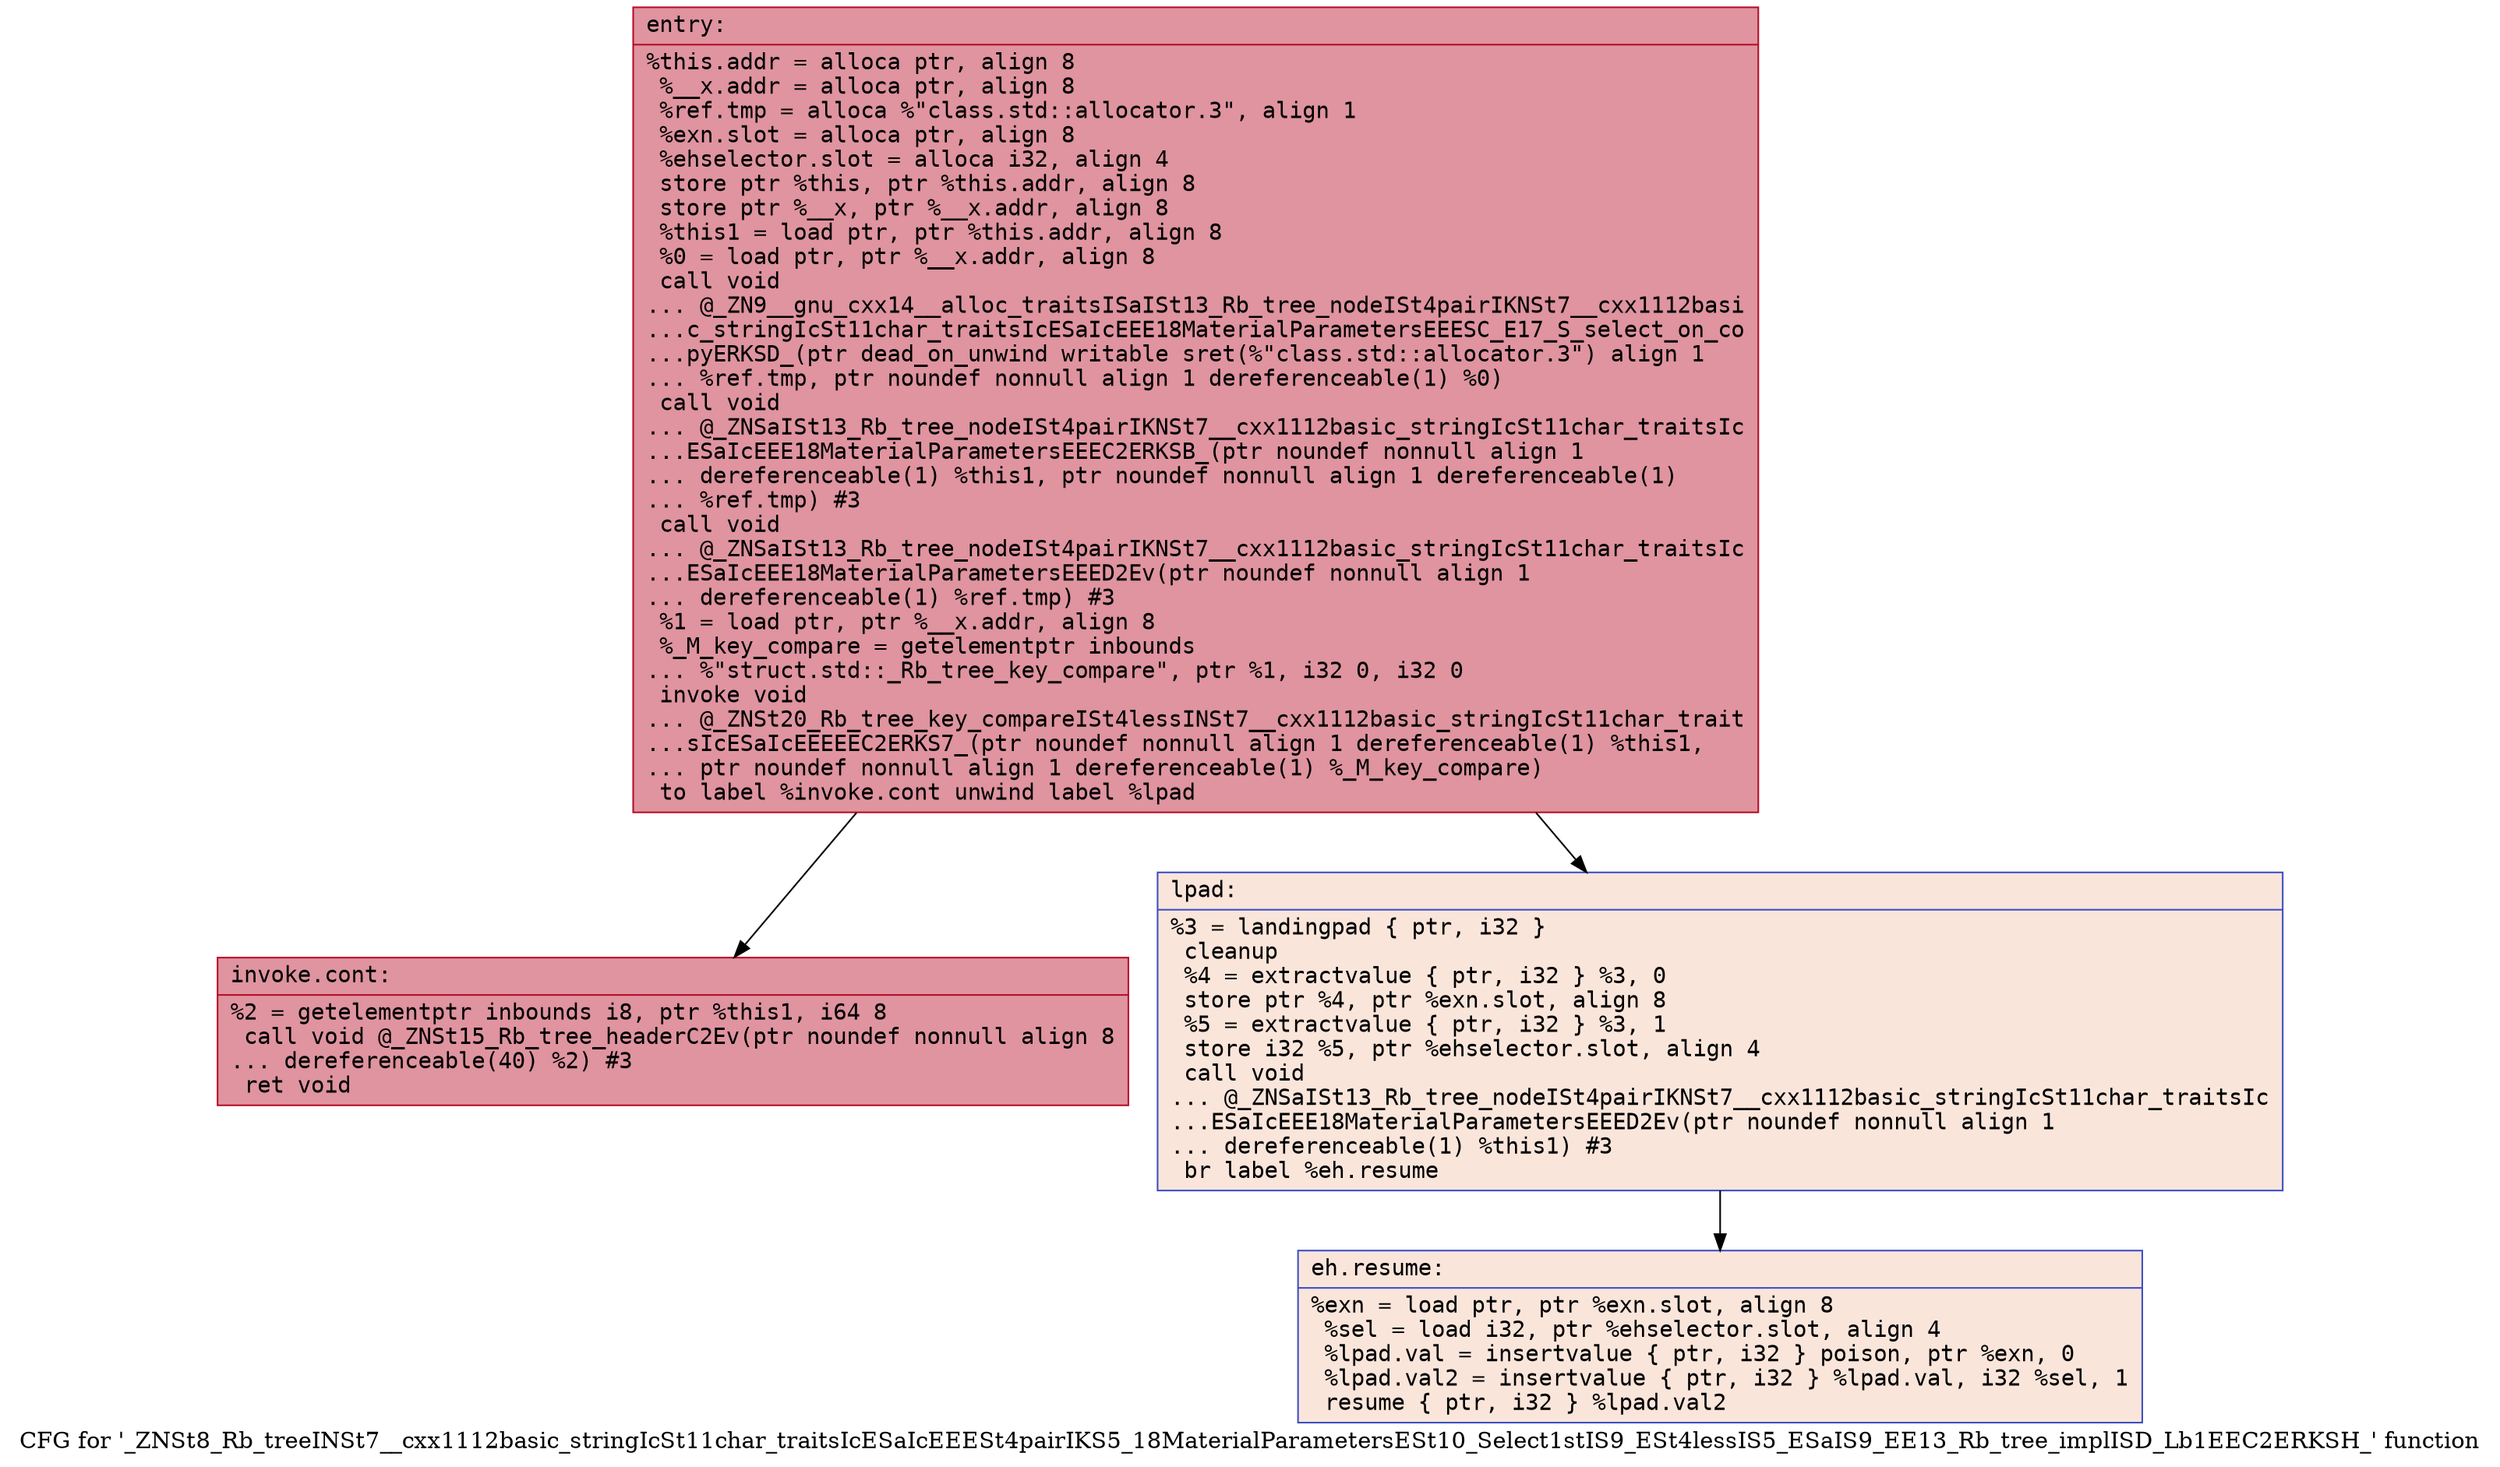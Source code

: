digraph "CFG for '_ZNSt8_Rb_treeINSt7__cxx1112basic_stringIcSt11char_traitsIcESaIcEEESt4pairIKS5_18MaterialParametersESt10_Select1stIS9_ESt4lessIS5_ESaIS9_EE13_Rb_tree_implISD_Lb1EEC2ERKSH_' function" {
	label="CFG for '_ZNSt8_Rb_treeINSt7__cxx1112basic_stringIcSt11char_traitsIcESaIcEEESt4pairIKS5_18MaterialParametersESt10_Select1stIS9_ESt4lessIS5_ESaIS9_EE13_Rb_tree_implISD_Lb1EEC2ERKSH_' function";

	Node0x5642719b93b0 [shape=record,color="#b70d28ff", style=filled, fillcolor="#b70d2870" fontname="Courier",label="{entry:\l|  %this.addr = alloca ptr, align 8\l  %__x.addr = alloca ptr, align 8\l  %ref.tmp = alloca %\"class.std::allocator.3\", align 1\l  %exn.slot = alloca ptr, align 8\l  %ehselector.slot = alloca i32, align 4\l  store ptr %this, ptr %this.addr, align 8\l  store ptr %__x, ptr %__x.addr, align 8\l  %this1 = load ptr, ptr %this.addr, align 8\l  %0 = load ptr, ptr %__x.addr, align 8\l  call void\l... @_ZN9__gnu_cxx14__alloc_traitsISaISt13_Rb_tree_nodeISt4pairIKNSt7__cxx1112basi\l...c_stringIcSt11char_traitsIcESaIcEEE18MaterialParametersEEESC_E17_S_select_on_co\l...pyERKSD_(ptr dead_on_unwind writable sret(%\"class.std::allocator.3\") align 1\l... %ref.tmp, ptr noundef nonnull align 1 dereferenceable(1) %0)\l  call void\l... @_ZNSaISt13_Rb_tree_nodeISt4pairIKNSt7__cxx1112basic_stringIcSt11char_traitsIc\l...ESaIcEEE18MaterialParametersEEEC2ERKSB_(ptr noundef nonnull align 1\l... dereferenceable(1) %this1, ptr noundef nonnull align 1 dereferenceable(1)\l... %ref.tmp) #3\l  call void\l... @_ZNSaISt13_Rb_tree_nodeISt4pairIKNSt7__cxx1112basic_stringIcSt11char_traitsIc\l...ESaIcEEE18MaterialParametersEEED2Ev(ptr noundef nonnull align 1\l... dereferenceable(1) %ref.tmp) #3\l  %1 = load ptr, ptr %__x.addr, align 8\l  %_M_key_compare = getelementptr inbounds\l... %\"struct.std::_Rb_tree_key_compare\", ptr %1, i32 0, i32 0\l  invoke void\l... @_ZNSt20_Rb_tree_key_compareISt4lessINSt7__cxx1112basic_stringIcSt11char_trait\l...sIcESaIcEEEEEC2ERKS7_(ptr noundef nonnull align 1 dereferenceable(1) %this1,\l... ptr noundef nonnull align 1 dereferenceable(1) %_M_key_compare)\l          to label %invoke.cont unwind label %lpad\l}"];
	Node0x5642719b93b0 -> Node0x5642719ba0a0[tooltip="entry -> invoke.cont\nProbability 100.00%" ];
	Node0x5642719b93b0 -> Node0x5642719ba180[tooltip="entry -> lpad\nProbability 0.00%" ];
	Node0x5642719ba0a0 [shape=record,color="#b70d28ff", style=filled, fillcolor="#b70d2870" fontname="Courier",label="{invoke.cont:\l|  %2 = getelementptr inbounds i8, ptr %this1, i64 8\l  call void @_ZNSt15_Rb_tree_headerC2Ev(ptr noundef nonnull align 8\l... dereferenceable(40) %2) #3\l  ret void\l}"];
	Node0x5642719ba180 [shape=record,color="#3d50c3ff", style=filled, fillcolor="#f4c5ad70" fontname="Courier",label="{lpad:\l|  %3 = landingpad \{ ptr, i32 \}\l          cleanup\l  %4 = extractvalue \{ ptr, i32 \} %3, 0\l  store ptr %4, ptr %exn.slot, align 8\l  %5 = extractvalue \{ ptr, i32 \} %3, 1\l  store i32 %5, ptr %ehselector.slot, align 4\l  call void\l... @_ZNSaISt13_Rb_tree_nodeISt4pairIKNSt7__cxx1112basic_stringIcSt11char_traitsIc\l...ESaIcEEE18MaterialParametersEEED2Ev(ptr noundef nonnull align 1\l... dereferenceable(1) %this1) #3\l  br label %eh.resume\l}"];
	Node0x5642719ba180 -> Node0x5642719bac60[tooltip="lpad -> eh.resume\nProbability 100.00%" ];
	Node0x5642719bac60 [shape=record,color="#3d50c3ff", style=filled, fillcolor="#f4c5ad70" fontname="Courier",label="{eh.resume:\l|  %exn = load ptr, ptr %exn.slot, align 8\l  %sel = load i32, ptr %ehselector.slot, align 4\l  %lpad.val = insertvalue \{ ptr, i32 \} poison, ptr %exn, 0\l  %lpad.val2 = insertvalue \{ ptr, i32 \} %lpad.val, i32 %sel, 1\l  resume \{ ptr, i32 \} %lpad.val2\l}"];
}
